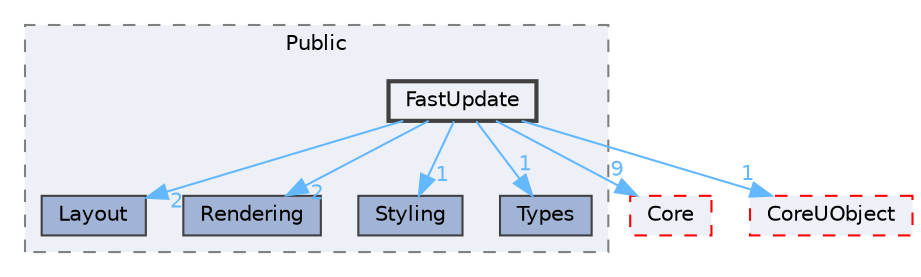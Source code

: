 digraph "FastUpdate"
{
 // INTERACTIVE_SVG=YES
 // LATEX_PDF_SIZE
  bgcolor="transparent";
  edge [fontname=Helvetica,fontsize=10,labelfontname=Helvetica,labelfontsize=10];
  node [fontname=Helvetica,fontsize=10,shape=box,height=0.2,width=0.4];
  compound=true
  subgraph clusterdir_14e7ebd69e9a4010803c73febb04adda {
    graph [ bgcolor="#edf0f7", pencolor="grey50", label="Public", fontname=Helvetica,fontsize=10 style="filled,dashed", URL="dir_14e7ebd69e9a4010803c73febb04adda.html",tooltip=""]
  dir_59de1ec1d766f3d531682fe99e593e3d [label="Layout", fillcolor="#a2b4d6", color="grey25", style="filled", URL="dir_59de1ec1d766f3d531682fe99e593e3d.html",tooltip=""];
  dir_fbce47e4ae815d0081b49ec8682d34b2 [label="Rendering", fillcolor="#a2b4d6", color="grey25", style="filled", URL="dir_fbce47e4ae815d0081b49ec8682d34b2.html",tooltip=""];
  dir_6331a9421f1e8db8392ab349be8aa572 [label="Styling", fillcolor="#a2b4d6", color="grey25", style="filled", URL="dir_6331a9421f1e8db8392ab349be8aa572.html",tooltip=""];
  dir_794fc8708937e2950f05748bfb481b64 [label="Types", fillcolor="#a2b4d6", color="grey25", style="filled", URL="dir_794fc8708937e2950f05748bfb481b64.html",tooltip=""];
  dir_c7bd69a04b005fff050c40121eaff101 [label="FastUpdate", fillcolor="#edf0f7", color="grey25", style="filled,bold", URL="dir_c7bd69a04b005fff050c40121eaff101.html",tooltip=""];
  }
  dir_0e6cddcc9caa1238c7f3774224afaa45 [label="Core", fillcolor="#edf0f7", color="red", style="filled,dashed", URL="dir_0e6cddcc9caa1238c7f3774224afaa45.html",tooltip=""];
  dir_4c499e5e32e2b4479ad7e552df73eeae [label="CoreUObject", fillcolor="#edf0f7", color="red", style="filled,dashed", URL="dir_4c499e5e32e2b4479ad7e552df73eeae.html",tooltip=""];
  dir_c7bd69a04b005fff050c40121eaff101->dir_0e6cddcc9caa1238c7f3774224afaa45 [headlabel="9", labeldistance=1.5 headhref="dir_000393_000266.html" href="dir_000393_000266.html" color="steelblue1" fontcolor="steelblue1"];
  dir_c7bd69a04b005fff050c40121eaff101->dir_4c499e5e32e2b4479ad7e552df73eeae [headlabel="1", labeldistance=1.5 headhref="dir_000393_000268.html" href="dir_000393_000268.html" color="steelblue1" fontcolor="steelblue1"];
  dir_c7bd69a04b005fff050c40121eaff101->dir_59de1ec1d766f3d531682fe99e593e3d [headlabel="2", labeldistance=1.5 headhref="dir_000393_000561.html" href="dir_000393_000561.html" color="steelblue1" fontcolor="steelblue1"];
  dir_c7bd69a04b005fff050c40121eaff101->dir_6331a9421f1e8db8392ab349be8aa572 [headlabel="1", labeldistance=1.5 headhref="dir_000393_001145.html" href="dir_000393_001145.html" color="steelblue1" fontcolor="steelblue1"];
  dir_c7bd69a04b005fff050c40121eaff101->dir_794fc8708937e2950f05748bfb481b64 [headlabel="1", labeldistance=1.5 headhref="dir_000393_001219.html" href="dir_000393_001219.html" color="steelblue1" fontcolor="steelblue1"];
  dir_c7bd69a04b005fff050c40121eaff101->dir_fbce47e4ae815d0081b49ec8682d34b2 [headlabel="2", labeldistance=1.5 headhref="dir_000393_000963.html" href="dir_000393_000963.html" color="steelblue1" fontcolor="steelblue1"];
}
